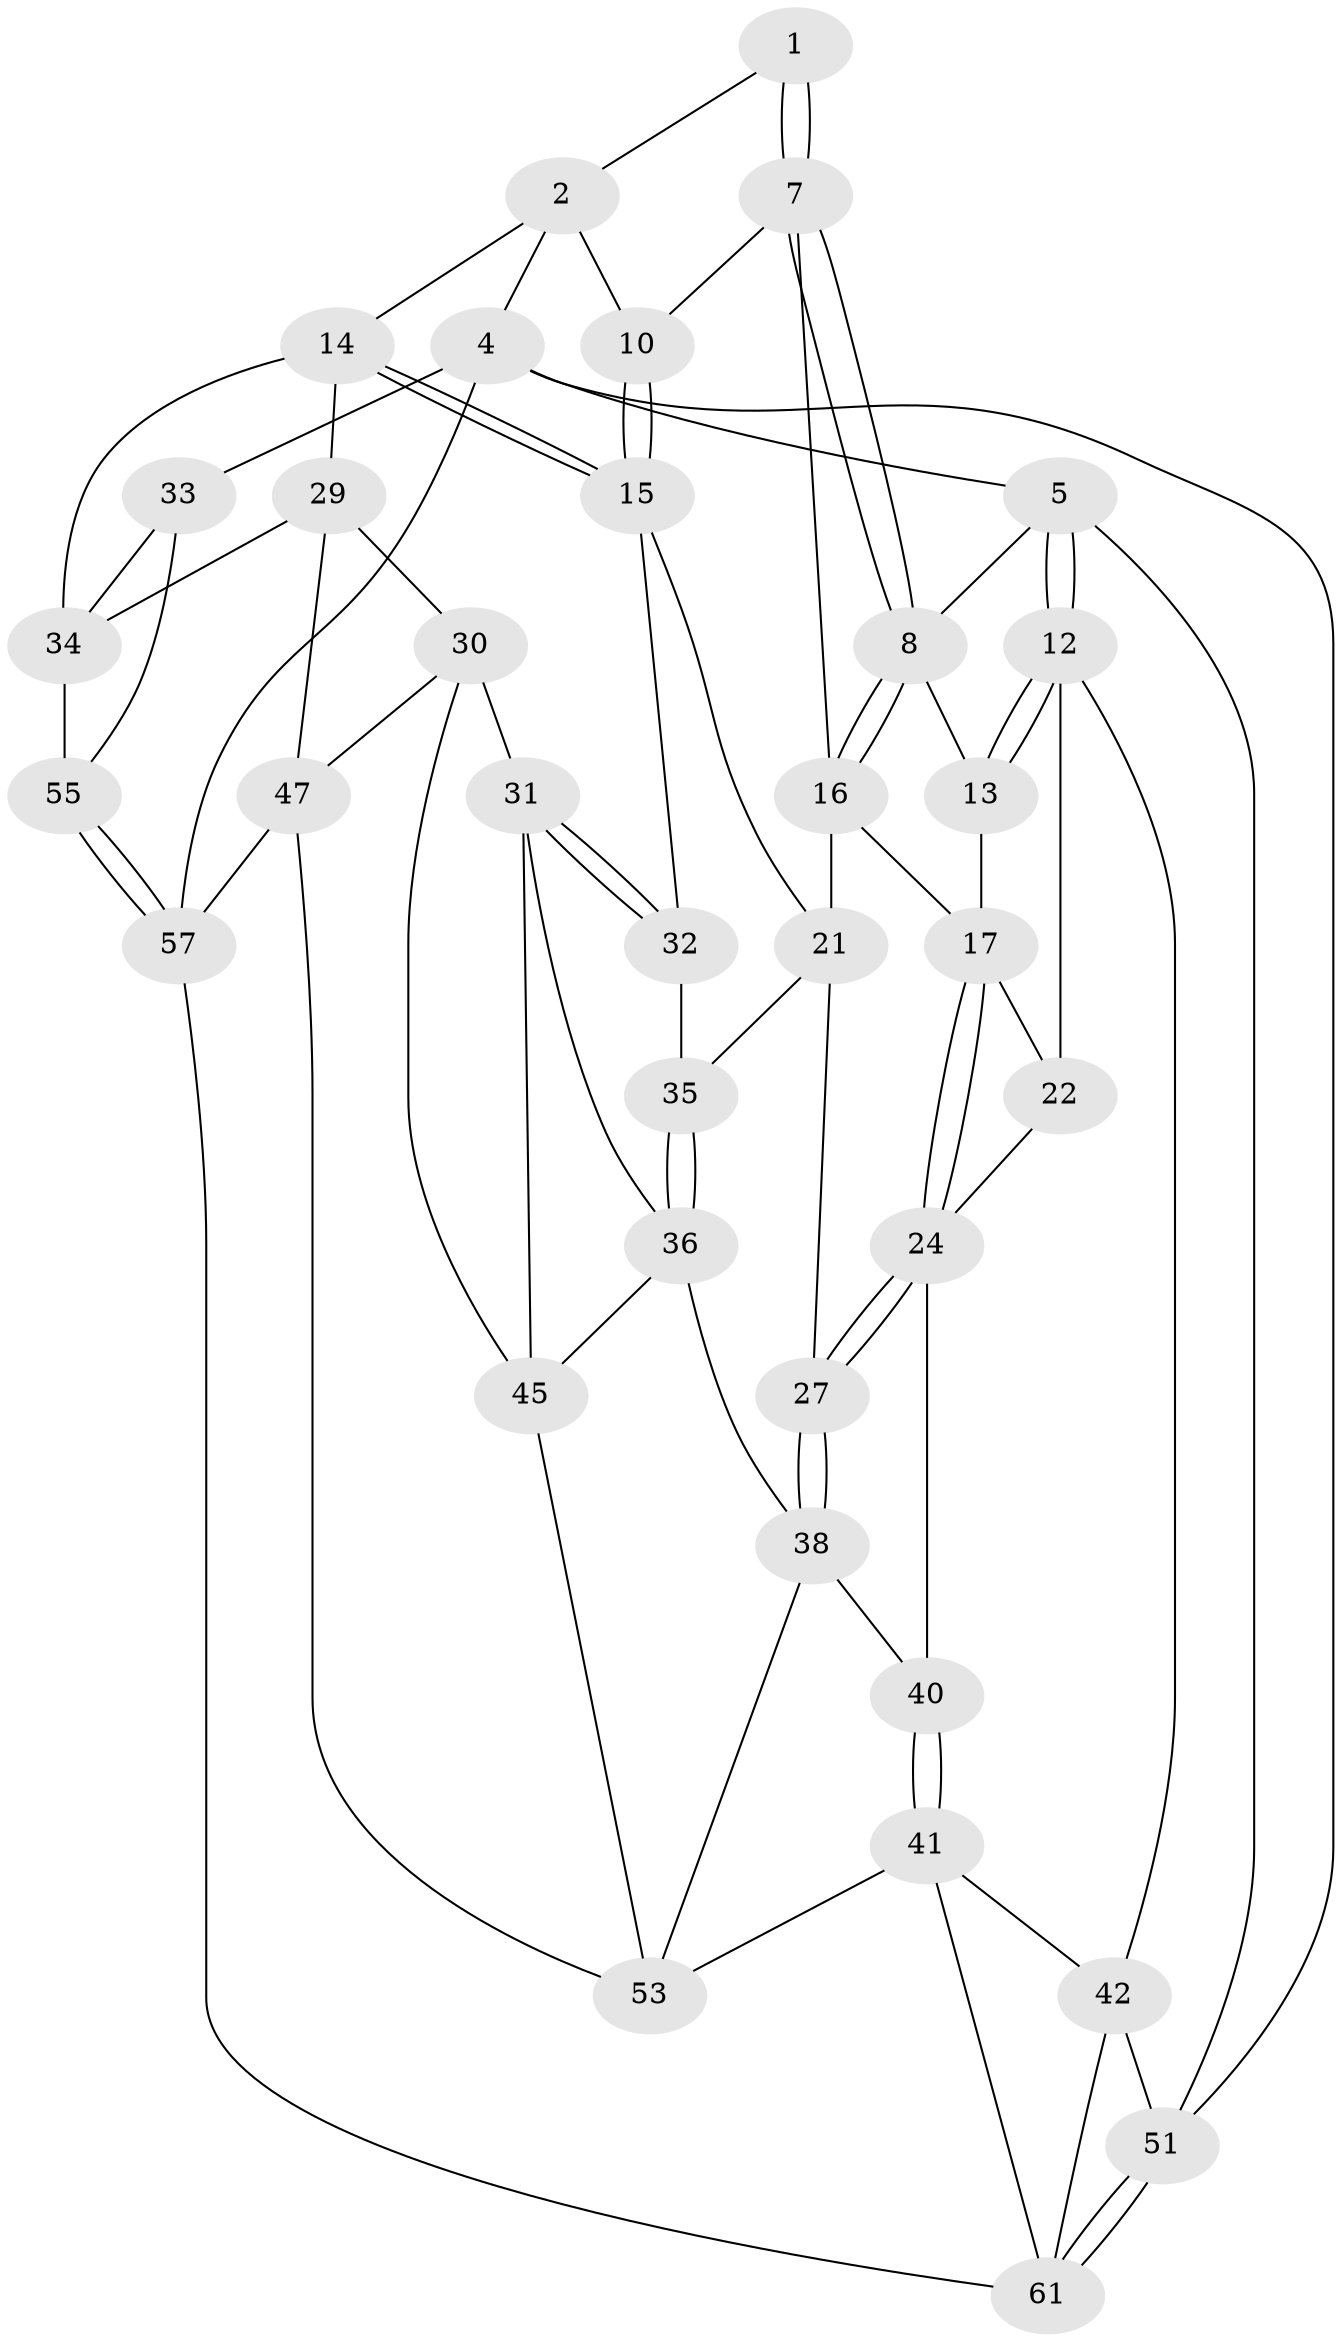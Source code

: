 // original degree distribution, {3: 0.03225806451612903, 4: 0.22580645161290322, 5: 0.5483870967741935, 6: 0.1935483870967742}
// Generated by graph-tools (version 1.1) at 2025/11/02/27/25 16:11:56]
// undirected, 36 vertices, 82 edges
graph export_dot {
graph [start="1"]
  node [color=gray90,style=filled];
  1 [pos="+0.3027114727666774+0"];
  2 [pos="+0.6754856063569173+0",super="+3"];
  4 [pos="+1+0",super="+56"];
  5 [pos="+0+0",super="+6"];
  7 [pos="+0.3346493027923256+0",super="+11"];
  8 [pos="+0.2704206884662304+0.19167659622815827",super="+9"];
  10 [pos="+0.5235856708144883+0.1535581604619798"];
  12 [pos="+0+0.13013168872065228",super="+23"];
  13 [pos="+0.0837555549852132+0.17206470492932402"];
  14 [pos="+0.7777346623638923+0.21470838141371404",super="+28"];
  15 [pos="+0.7652078909364417+0.2186614524626807",super="+20"];
  16 [pos="+0.26879470942871003+0.27935551485414045",super="+19"];
  17 [pos="+0.20904136162285905+0.3078009861658571",super="+18"];
  21 [pos="+0.4042433632189505+0.315848345761575",super="+26"];
  22 [pos="+0.08206898261643733+0.3745650124944825"];
  24 [pos="+0.23537988145378708+0.44640401074874486",super="+25"];
  27 [pos="+0.27979247433440263+0.4936771552656692"];
  29 [pos="+0.7732896316398113+0.5266318455435607",super="+46"];
  30 [pos="+0.7186636612026264+0.5272536806067613",super="+44"];
  31 [pos="+0.6408003084181092+0.5086049345061305",super="+39"];
  32 [pos="+0.6201367675794052+0.4098217230879919"];
  33 [pos="+1+0.5378286581396052",super="+54"];
  34 [pos="+0.9263094760143025+0.4861390241594971",super="+48"];
  35 [pos="+0.45703995906723743+0.4320225738911485"];
  36 [pos="+0.4629615938807863+0.5598465450432564",super="+37"];
  38 [pos="+0.2964282264660256+0.6277014999776542",super="+43"];
  40 [pos="+0.08439236816248154+0.6973403459734971"];
  41 [pos="+0.05883445375912292+0.7125619841213977",super="+60"];
  42 [pos="+0+0.699998506573658",super="+50"];
  45 [pos="+0.6172092901387739+0.6514930506415944",super="+49"];
  47 [pos="+0.6616612661839852+0.6960211926824424",super="+52"];
  51 [pos="+0+1"];
  53 [pos="+0.435139935573417+0.7763924027170548",super="+59"];
  55 [pos="+0.870241333702078+0.7659588767213983"];
  57 [pos="+0.7283891172085517+1",super="+58"];
  61 [pos="+0.26663834488214455+1",super="+62"];
  1 -- 2;
  1 -- 7;
  1 -- 7;
  2 -- 10;
  2 -- 4;
  2 -- 14;
  4 -- 5;
  4 -- 33 [weight=2];
  4 -- 51;
  4 -- 57;
  5 -- 12;
  5 -- 12;
  5 -- 51;
  5 -- 8;
  7 -- 8;
  7 -- 8;
  7 -- 10;
  7 -- 16;
  8 -- 16;
  8 -- 16;
  8 -- 13;
  10 -- 15;
  10 -- 15;
  12 -- 13;
  12 -- 13;
  12 -- 42;
  12 -- 22;
  13 -- 17;
  14 -- 15;
  14 -- 15;
  14 -- 34;
  14 -- 29;
  15 -- 32;
  15 -- 21;
  16 -- 17;
  16 -- 21;
  17 -- 24;
  17 -- 24;
  17 -- 22;
  21 -- 27;
  21 -- 35;
  22 -- 24;
  24 -- 27;
  24 -- 27;
  24 -- 40;
  27 -- 38;
  27 -- 38;
  29 -- 30;
  29 -- 34;
  29 -- 47;
  30 -- 31;
  30 -- 45;
  30 -- 47;
  31 -- 32;
  31 -- 32;
  31 -- 36;
  31 -- 45;
  32 -- 35;
  33 -- 34;
  33 -- 55;
  34 -- 55;
  35 -- 36;
  35 -- 36;
  36 -- 45;
  36 -- 38;
  38 -- 40;
  38 -- 53;
  40 -- 41;
  40 -- 41;
  41 -- 42;
  41 -- 61;
  41 -- 53;
  42 -- 51;
  42 -- 61;
  45 -- 53;
  47 -- 53;
  47 -- 57;
  51 -- 61;
  51 -- 61;
  55 -- 57;
  55 -- 57;
  57 -- 61;
}
